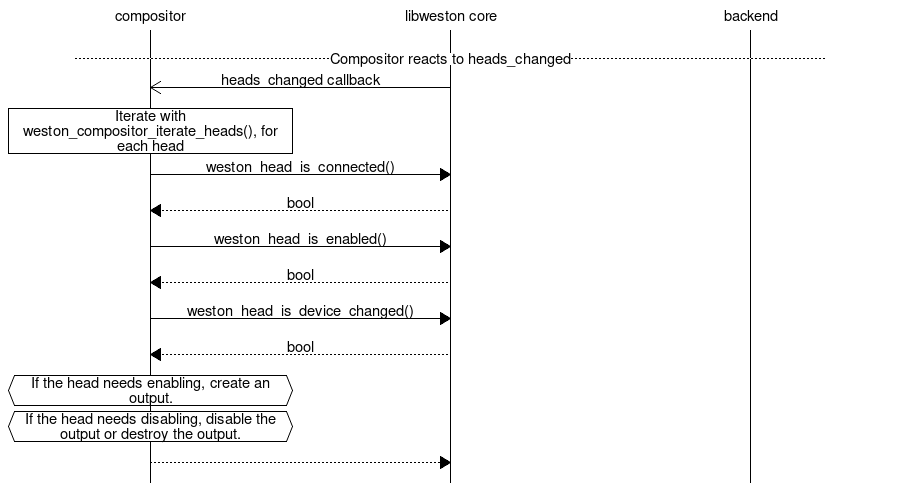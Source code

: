 #!/usr/bin/mscgen -Tpng

msc {
	hscale="1.5";

	c [label = "compositor"], w [label = "libweston core"],
	b [label = "backend"];

	|||;

	--- [label = "Compositor reacts to heads_changed"];

	c <<= w [label = "heads_changed callback"];
	c box c [label = "Iterate with weston_compositor_iterate_heads(), for each head"];
	c => w [label = "weston_head_is_connected()"];
	c << w [label = "bool"];
	c => w [label = "weston_head_is_enabled()"];
	c << w [label = "bool"];
	c => w [label = "weston_head_is_device_changed()"];
	c << w [label = "bool"];
	c abox c [label = "If the head needs enabling, create an output."];
	c abox c [label = "If the head needs disabling, disable the output or destroy the output."];
	c >> w;
}
